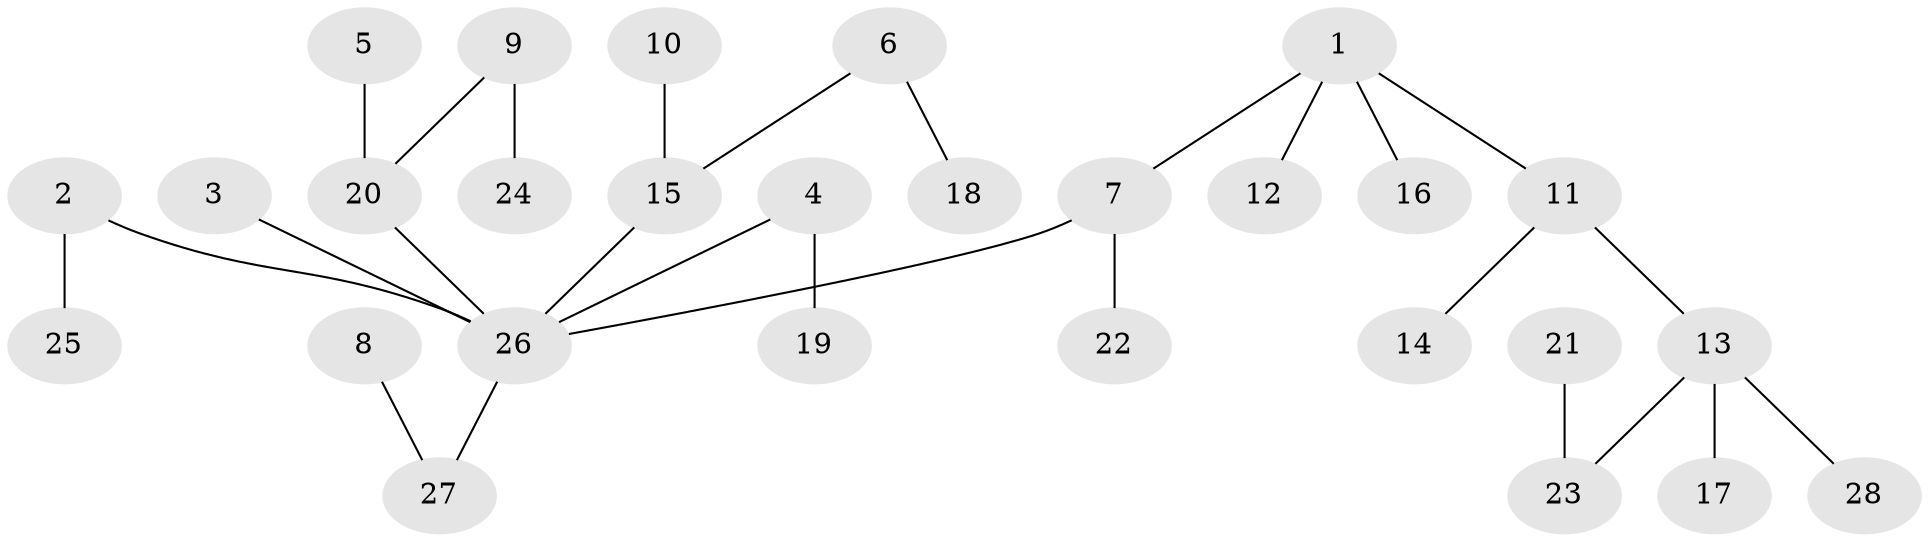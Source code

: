 // original degree distribution, {3: 0.08928571428571429, 6: 0.017857142857142856, 5: 0.03571428571428571, 2: 0.2857142857142857, 4: 0.08928571428571429, 1: 0.48214285714285715}
// Generated by graph-tools (version 1.1) at 2025/50/03/09/25 03:50:20]
// undirected, 28 vertices, 27 edges
graph export_dot {
graph [start="1"]
  node [color=gray90,style=filled];
  1;
  2;
  3;
  4;
  5;
  6;
  7;
  8;
  9;
  10;
  11;
  12;
  13;
  14;
  15;
  16;
  17;
  18;
  19;
  20;
  21;
  22;
  23;
  24;
  25;
  26;
  27;
  28;
  1 -- 7 [weight=1.0];
  1 -- 11 [weight=1.0];
  1 -- 12 [weight=1.0];
  1 -- 16 [weight=1.0];
  2 -- 25 [weight=1.0];
  2 -- 26 [weight=1.0];
  3 -- 26 [weight=1.0];
  4 -- 19 [weight=1.0];
  4 -- 26 [weight=1.0];
  5 -- 20 [weight=1.0];
  6 -- 15 [weight=1.0];
  6 -- 18 [weight=1.0];
  7 -- 22 [weight=1.0];
  7 -- 26 [weight=1.0];
  8 -- 27 [weight=1.0];
  9 -- 20 [weight=1.0];
  9 -- 24 [weight=1.0];
  10 -- 15 [weight=1.0];
  11 -- 13 [weight=1.0];
  11 -- 14 [weight=1.0];
  13 -- 17 [weight=1.0];
  13 -- 23 [weight=1.0];
  13 -- 28 [weight=1.0];
  15 -- 26 [weight=1.0];
  20 -- 26 [weight=1.0];
  21 -- 23 [weight=1.0];
  26 -- 27 [weight=1.0];
}
